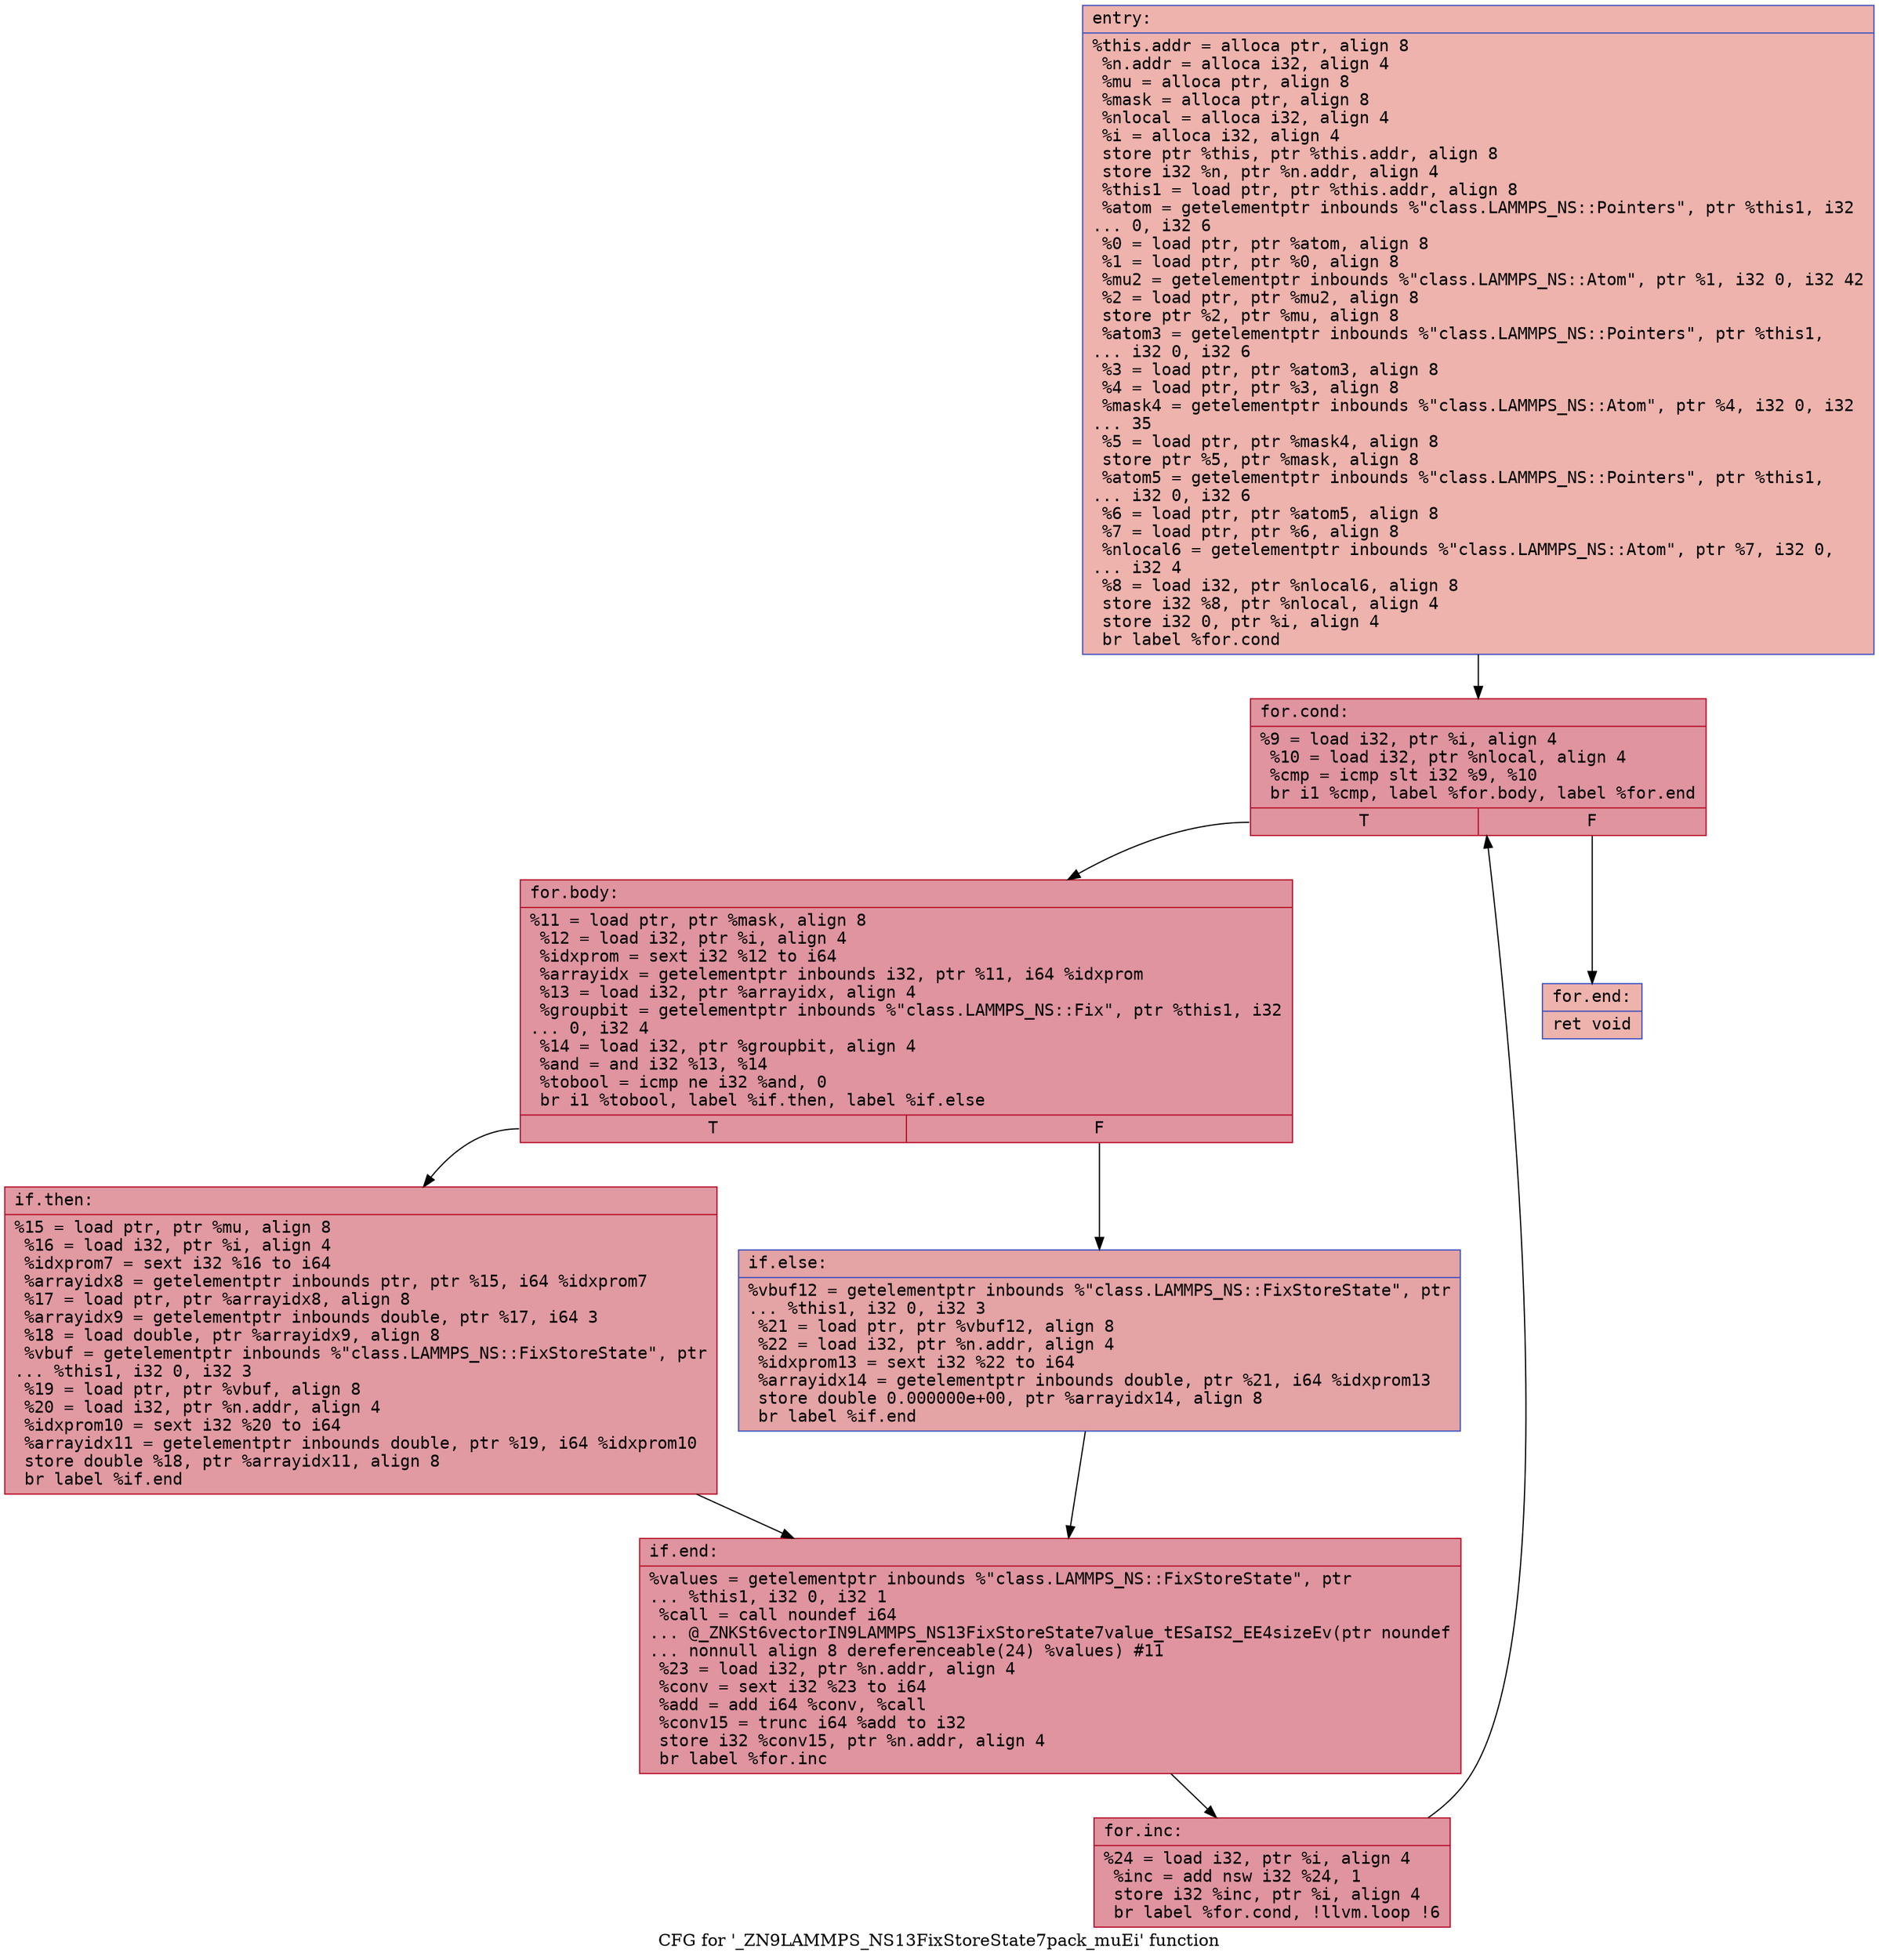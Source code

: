 digraph "CFG for '_ZN9LAMMPS_NS13FixStoreState7pack_muEi' function" {
	label="CFG for '_ZN9LAMMPS_NS13FixStoreState7pack_muEi' function";

	Node0x55b5649db670 [shape=record,color="#3d50c3ff", style=filled, fillcolor="#d6524470" fontname="Courier",label="{entry:\l|  %this.addr = alloca ptr, align 8\l  %n.addr = alloca i32, align 4\l  %mu = alloca ptr, align 8\l  %mask = alloca ptr, align 8\l  %nlocal = alloca i32, align 4\l  %i = alloca i32, align 4\l  store ptr %this, ptr %this.addr, align 8\l  store i32 %n, ptr %n.addr, align 4\l  %this1 = load ptr, ptr %this.addr, align 8\l  %atom = getelementptr inbounds %\"class.LAMMPS_NS::Pointers\", ptr %this1, i32\l... 0, i32 6\l  %0 = load ptr, ptr %atom, align 8\l  %1 = load ptr, ptr %0, align 8\l  %mu2 = getelementptr inbounds %\"class.LAMMPS_NS::Atom\", ptr %1, i32 0, i32 42\l  %2 = load ptr, ptr %mu2, align 8\l  store ptr %2, ptr %mu, align 8\l  %atom3 = getelementptr inbounds %\"class.LAMMPS_NS::Pointers\", ptr %this1,\l... i32 0, i32 6\l  %3 = load ptr, ptr %atom3, align 8\l  %4 = load ptr, ptr %3, align 8\l  %mask4 = getelementptr inbounds %\"class.LAMMPS_NS::Atom\", ptr %4, i32 0, i32\l... 35\l  %5 = load ptr, ptr %mask4, align 8\l  store ptr %5, ptr %mask, align 8\l  %atom5 = getelementptr inbounds %\"class.LAMMPS_NS::Pointers\", ptr %this1,\l... i32 0, i32 6\l  %6 = load ptr, ptr %atom5, align 8\l  %7 = load ptr, ptr %6, align 8\l  %nlocal6 = getelementptr inbounds %\"class.LAMMPS_NS::Atom\", ptr %7, i32 0,\l... i32 4\l  %8 = load i32, ptr %nlocal6, align 8\l  store i32 %8, ptr %nlocal, align 4\l  store i32 0, ptr %i, align 4\l  br label %for.cond\l}"];
	Node0x55b5649db670 -> Node0x55b5649dc8a0[tooltip="entry -> for.cond\nProbability 100.00%" ];
	Node0x55b5649dc8a0 [shape=record,color="#b70d28ff", style=filled, fillcolor="#b70d2870" fontname="Courier",label="{for.cond:\l|  %9 = load i32, ptr %i, align 4\l  %10 = load i32, ptr %nlocal, align 4\l  %cmp = icmp slt i32 %9, %10\l  br i1 %cmp, label %for.body, label %for.end\l|{<s0>T|<s1>F}}"];
	Node0x55b5649dc8a0:s0 -> Node0x55b5649dcb40[tooltip="for.cond -> for.body\nProbability 96.88%" ];
	Node0x55b5649dc8a0:s1 -> Node0x55b5649dcbc0[tooltip="for.cond -> for.end\nProbability 3.12%" ];
	Node0x55b5649dcb40 [shape=record,color="#b70d28ff", style=filled, fillcolor="#b70d2870" fontname="Courier",label="{for.body:\l|  %11 = load ptr, ptr %mask, align 8\l  %12 = load i32, ptr %i, align 4\l  %idxprom = sext i32 %12 to i64\l  %arrayidx = getelementptr inbounds i32, ptr %11, i64 %idxprom\l  %13 = load i32, ptr %arrayidx, align 4\l  %groupbit = getelementptr inbounds %\"class.LAMMPS_NS::Fix\", ptr %this1, i32\l... 0, i32 4\l  %14 = load i32, ptr %groupbit, align 4\l  %and = and i32 %13, %14\l  %tobool = icmp ne i32 %and, 0\l  br i1 %tobool, label %if.then, label %if.else\l|{<s0>T|<s1>F}}"];
	Node0x55b5649dcb40:s0 -> Node0x55b5649dc060[tooltip="for.body -> if.then\nProbability 62.50%" ];
	Node0x55b5649dcb40:s1 -> Node0x55b5649dc0d0[tooltip="for.body -> if.else\nProbability 37.50%" ];
	Node0x55b5649dc060 [shape=record,color="#b70d28ff", style=filled, fillcolor="#bb1b2c70" fontname="Courier",label="{if.then:\l|  %15 = load ptr, ptr %mu, align 8\l  %16 = load i32, ptr %i, align 4\l  %idxprom7 = sext i32 %16 to i64\l  %arrayidx8 = getelementptr inbounds ptr, ptr %15, i64 %idxprom7\l  %17 = load ptr, ptr %arrayidx8, align 8\l  %arrayidx9 = getelementptr inbounds double, ptr %17, i64 3\l  %18 = load double, ptr %arrayidx9, align 8\l  %vbuf = getelementptr inbounds %\"class.LAMMPS_NS::FixStoreState\", ptr\l... %this1, i32 0, i32 3\l  %19 = load ptr, ptr %vbuf, align 8\l  %20 = load i32, ptr %n.addr, align 4\l  %idxprom10 = sext i32 %20 to i64\l  %arrayidx11 = getelementptr inbounds double, ptr %19, i64 %idxprom10\l  store double %18, ptr %arrayidx11, align 8\l  br label %if.end\l}"];
	Node0x55b5649dc060 -> Node0x55b5649ddde0[tooltip="if.then -> if.end\nProbability 100.00%" ];
	Node0x55b5649dc0d0 [shape=record,color="#3d50c3ff", style=filled, fillcolor="#c32e3170" fontname="Courier",label="{if.else:\l|  %vbuf12 = getelementptr inbounds %\"class.LAMMPS_NS::FixStoreState\", ptr\l... %this1, i32 0, i32 3\l  %21 = load ptr, ptr %vbuf12, align 8\l  %22 = load i32, ptr %n.addr, align 4\l  %idxprom13 = sext i32 %22 to i64\l  %arrayidx14 = getelementptr inbounds double, ptr %21, i64 %idxprom13\l  store double 0.000000e+00, ptr %arrayidx14, align 8\l  br label %if.end\l}"];
	Node0x55b5649dc0d0 -> Node0x55b5649ddde0[tooltip="if.else -> if.end\nProbability 100.00%" ];
	Node0x55b5649ddde0 [shape=record,color="#b70d28ff", style=filled, fillcolor="#b70d2870" fontname="Courier",label="{if.end:\l|  %values = getelementptr inbounds %\"class.LAMMPS_NS::FixStoreState\", ptr\l... %this1, i32 0, i32 1\l  %call = call noundef i64\l... @_ZNKSt6vectorIN9LAMMPS_NS13FixStoreState7value_tESaIS2_EE4sizeEv(ptr noundef\l... nonnull align 8 dereferenceable(24) %values) #11\l  %23 = load i32, ptr %n.addr, align 4\l  %conv = sext i32 %23 to i64\l  %add = add i64 %conv, %call\l  %conv15 = trunc i64 %add to i32\l  store i32 %conv15, ptr %n.addr, align 4\l  br label %for.inc\l}"];
	Node0x55b5649ddde0 -> Node0x55b5649de400[tooltip="if.end -> for.inc\nProbability 100.00%" ];
	Node0x55b5649de400 [shape=record,color="#b70d28ff", style=filled, fillcolor="#b70d2870" fontname="Courier",label="{for.inc:\l|  %24 = load i32, ptr %i, align 4\l  %inc = add nsw i32 %24, 1\l  store i32 %inc, ptr %i, align 4\l  br label %for.cond, !llvm.loop !6\l}"];
	Node0x55b5649de400 -> Node0x55b5649dc8a0[tooltip="for.inc -> for.cond\nProbability 100.00%" ];
	Node0x55b5649dcbc0 [shape=record,color="#3d50c3ff", style=filled, fillcolor="#d6524470" fontname="Courier",label="{for.end:\l|  ret void\l}"];
}
